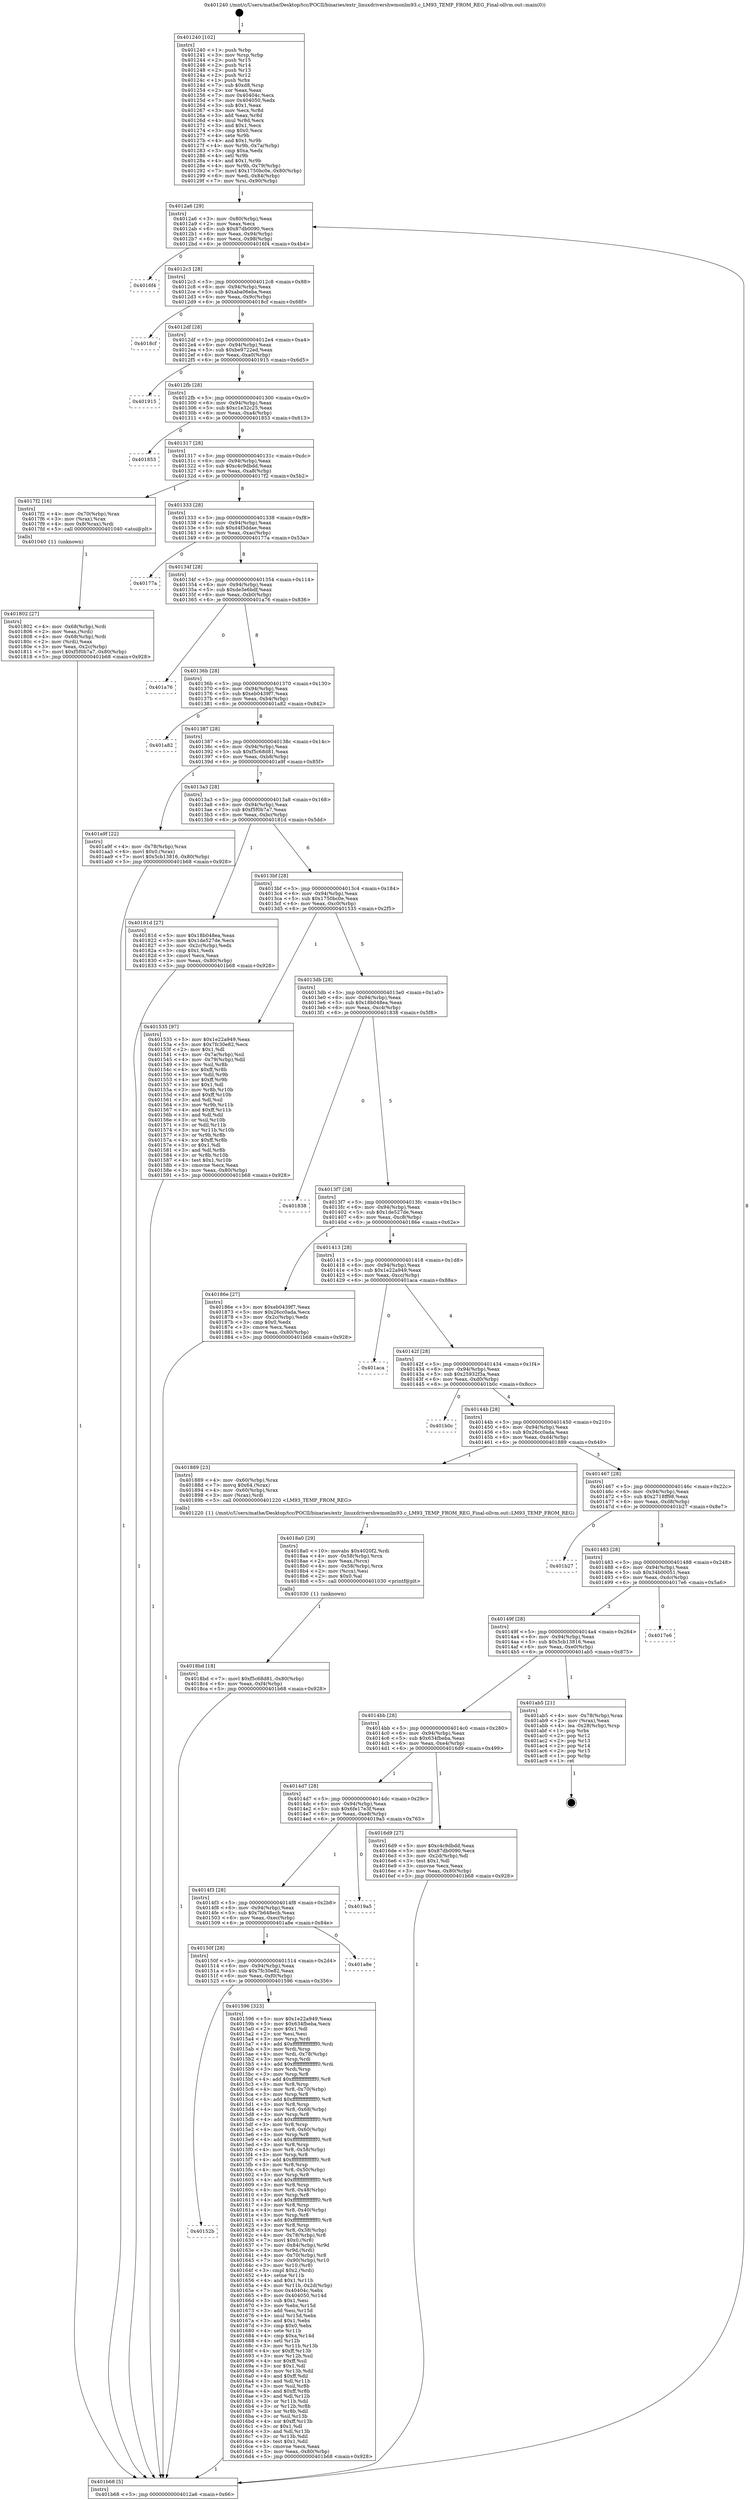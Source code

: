 digraph "0x401240" {
  label = "0x401240 (/mnt/c/Users/mathe/Desktop/tcc/POCII/binaries/extr_linuxdrivershwmonlm93.c_LM93_TEMP_FROM_REG_Final-ollvm.out::main(0))"
  labelloc = "t"
  node[shape=record]

  Entry [label="",width=0.3,height=0.3,shape=circle,fillcolor=black,style=filled]
  "0x4012a6" [label="{
     0x4012a6 [29]\l
     | [instrs]\l
     &nbsp;&nbsp;0x4012a6 \<+3\>: mov -0x80(%rbp),%eax\l
     &nbsp;&nbsp;0x4012a9 \<+2\>: mov %eax,%ecx\l
     &nbsp;&nbsp;0x4012ab \<+6\>: sub $0x87db0090,%ecx\l
     &nbsp;&nbsp;0x4012b1 \<+6\>: mov %eax,-0x94(%rbp)\l
     &nbsp;&nbsp;0x4012b7 \<+6\>: mov %ecx,-0x98(%rbp)\l
     &nbsp;&nbsp;0x4012bd \<+6\>: je 00000000004016f4 \<main+0x4b4\>\l
  }"]
  "0x4016f4" [label="{
     0x4016f4\l
  }", style=dashed]
  "0x4012c3" [label="{
     0x4012c3 [28]\l
     | [instrs]\l
     &nbsp;&nbsp;0x4012c3 \<+5\>: jmp 00000000004012c8 \<main+0x88\>\l
     &nbsp;&nbsp;0x4012c8 \<+6\>: mov -0x94(%rbp),%eax\l
     &nbsp;&nbsp;0x4012ce \<+5\>: sub $0xaba06eba,%eax\l
     &nbsp;&nbsp;0x4012d3 \<+6\>: mov %eax,-0x9c(%rbp)\l
     &nbsp;&nbsp;0x4012d9 \<+6\>: je 00000000004018cf \<main+0x68f\>\l
  }"]
  Exit [label="",width=0.3,height=0.3,shape=circle,fillcolor=black,style=filled,peripheries=2]
  "0x4018cf" [label="{
     0x4018cf\l
  }", style=dashed]
  "0x4012df" [label="{
     0x4012df [28]\l
     | [instrs]\l
     &nbsp;&nbsp;0x4012df \<+5\>: jmp 00000000004012e4 \<main+0xa4\>\l
     &nbsp;&nbsp;0x4012e4 \<+6\>: mov -0x94(%rbp),%eax\l
     &nbsp;&nbsp;0x4012ea \<+5\>: sub $0xbe9722ed,%eax\l
     &nbsp;&nbsp;0x4012ef \<+6\>: mov %eax,-0xa0(%rbp)\l
     &nbsp;&nbsp;0x4012f5 \<+6\>: je 0000000000401915 \<main+0x6d5\>\l
  }"]
  "0x4018bd" [label="{
     0x4018bd [18]\l
     | [instrs]\l
     &nbsp;&nbsp;0x4018bd \<+7\>: movl $0xf5c68d81,-0x80(%rbp)\l
     &nbsp;&nbsp;0x4018c4 \<+6\>: mov %eax,-0xf4(%rbp)\l
     &nbsp;&nbsp;0x4018ca \<+5\>: jmp 0000000000401b68 \<main+0x928\>\l
  }"]
  "0x401915" [label="{
     0x401915\l
  }", style=dashed]
  "0x4012fb" [label="{
     0x4012fb [28]\l
     | [instrs]\l
     &nbsp;&nbsp;0x4012fb \<+5\>: jmp 0000000000401300 \<main+0xc0\>\l
     &nbsp;&nbsp;0x401300 \<+6\>: mov -0x94(%rbp),%eax\l
     &nbsp;&nbsp;0x401306 \<+5\>: sub $0xc1e32c25,%eax\l
     &nbsp;&nbsp;0x40130b \<+6\>: mov %eax,-0xa4(%rbp)\l
     &nbsp;&nbsp;0x401311 \<+6\>: je 0000000000401853 \<main+0x613\>\l
  }"]
  "0x4018a0" [label="{
     0x4018a0 [29]\l
     | [instrs]\l
     &nbsp;&nbsp;0x4018a0 \<+10\>: movabs $0x4020f2,%rdi\l
     &nbsp;&nbsp;0x4018aa \<+4\>: mov -0x58(%rbp),%rcx\l
     &nbsp;&nbsp;0x4018ae \<+2\>: mov %eax,(%rcx)\l
     &nbsp;&nbsp;0x4018b0 \<+4\>: mov -0x58(%rbp),%rcx\l
     &nbsp;&nbsp;0x4018b4 \<+2\>: mov (%rcx),%esi\l
     &nbsp;&nbsp;0x4018b6 \<+2\>: mov $0x0,%al\l
     &nbsp;&nbsp;0x4018b8 \<+5\>: call 0000000000401030 \<printf@plt\>\l
     | [calls]\l
     &nbsp;&nbsp;0x401030 \{1\} (unknown)\l
  }"]
  "0x401853" [label="{
     0x401853\l
  }", style=dashed]
  "0x401317" [label="{
     0x401317 [28]\l
     | [instrs]\l
     &nbsp;&nbsp;0x401317 \<+5\>: jmp 000000000040131c \<main+0xdc\>\l
     &nbsp;&nbsp;0x40131c \<+6\>: mov -0x94(%rbp),%eax\l
     &nbsp;&nbsp;0x401322 \<+5\>: sub $0xc4c9dbdd,%eax\l
     &nbsp;&nbsp;0x401327 \<+6\>: mov %eax,-0xa8(%rbp)\l
     &nbsp;&nbsp;0x40132d \<+6\>: je 00000000004017f2 \<main+0x5b2\>\l
  }"]
  "0x401802" [label="{
     0x401802 [27]\l
     | [instrs]\l
     &nbsp;&nbsp;0x401802 \<+4\>: mov -0x68(%rbp),%rdi\l
     &nbsp;&nbsp;0x401806 \<+2\>: mov %eax,(%rdi)\l
     &nbsp;&nbsp;0x401808 \<+4\>: mov -0x68(%rbp),%rdi\l
     &nbsp;&nbsp;0x40180c \<+2\>: mov (%rdi),%eax\l
     &nbsp;&nbsp;0x40180e \<+3\>: mov %eax,-0x2c(%rbp)\l
     &nbsp;&nbsp;0x401811 \<+7\>: movl $0xf5f0b7a7,-0x80(%rbp)\l
     &nbsp;&nbsp;0x401818 \<+5\>: jmp 0000000000401b68 \<main+0x928\>\l
  }"]
  "0x4017f2" [label="{
     0x4017f2 [16]\l
     | [instrs]\l
     &nbsp;&nbsp;0x4017f2 \<+4\>: mov -0x70(%rbp),%rax\l
     &nbsp;&nbsp;0x4017f6 \<+3\>: mov (%rax),%rax\l
     &nbsp;&nbsp;0x4017f9 \<+4\>: mov 0x8(%rax),%rdi\l
     &nbsp;&nbsp;0x4017fd \<+5\>: call 0000000000401040 \<atoi@plt\>\l
     | [calls]\l
     &nbsp;&nbsp;0x401040 \{1\} (unknown)\l
  }"]
  "0x401333" [label="{
     0x401333 [28]\l
     | [instrs]\l
     &nbsp;&nbsp;0x401333 \<+5\>: jmp 0000000000401338 \<main+0xf8\>\l
     &nbsp;&nbsp;0x401338 \<+6\>: mov -0x94(%rbp),%eax\l
     &nbsp;&nbsp;0x40133e \<+5\>: sub $0xd4f3ddae,%eax\l
     &nbsp;&nbsp;0x401343 \<+6\>: mov %eax,-0xac(%rbp)\l
     &nbsp;&nbsp;0x401349 \<+6\>: je 000000000040177a \<main+0x53a\>\l
  }"]
  "0x40152b" [label="{
     0x40152b\l
  }", style=dashed]
  "0x40177a" [label="{
     0x40177a\l
  }", style=dashed]
  "0x40134f" [label="{
     0x40134f [28]\l
     | [instrs]\l
     &nbsp;&nbsp;0x40134f \<+5\>: jmp 0000000000401354 \<main+0x114\>\l
     &nbsp;&nbsp;0x401354 \<+6\>: mov -0x94(%rbp),%eax\l
     &nbsp;&nbsp;0x40135a \<+5\>: sub $0xde3e6bdf,%eax\l
     &nbsp;&nbsp;0x40135f \<+6\>: mov %eax,-0xb0(%rbp)\l
     &nbsp;&nbsp;0x401365 \<+6\>: je 0000000000401a76 \<main+0x836\>\l
  }"]
  "0x401596" [label="{
     0x401596 [323]\l
     | [instrs]\l
     &nbsp;&nbsp;0x401596 \<+5\>: mov $0x1e22a949,%eax\l
     &nbsp;&nbsp;0x40159b \<+5\>: mov $0x634fbeba,%ecx\l
     &nbsp;&nbsp;0x4015a0 \<+2\>: mov $0x1,%dl\l
     &nbsp;&nbsp;0x4015a2 \<+2\>: xor %esi,%esi\l
     &nbsp;&nbsp;0x4015a4 \<+3\>: mov %rsp,%rdi\l
     &nbsp;&nbsp;0x4015a7 \<+4\>: add $0xfffffffffffffff0,%rdi\l
     &nbsp;&nbsp;0x4015ab \<+3\>: mov %rdi,%rsp\l
     &nbsp;&nbsp;0x4015ae \<+4\>: mov %rdi,-0x78(%rbp)\l
     &nbsp;&nbsp;0x4015b2 \<+3\>: mov %rsp,%rdi\l
     &nbsp;&nbsp;0x4015b5 \<+4\>: add $0xfffffffffffffff0,%rdi\l
     &nbsp;&nbsp;0x4015b9 \<+3\>: mov %rdi,%rsp\l
     &nbsp;&nbsp;0x4015bc \<+3\>: mov %rsp,%r8\l
     &nbsp;&nbsp;0x4015bf \<+4\>: add $0xfffffffffffffff0,%r8\l
     &nbsp;&nbsp;0x4015c3 \<+3\>: mov %r8,%rsp\l
     &nbsp;&nbsp;0x4015c6 \<+4\>: mov %r8,-0x70(%rbp)\l
     &nbsp;&nbsp;0x4015ca \<+3\>: mov %rsp,%r8\l
     &nbsp;&nbsp;0x4015cd \<+4\>: add $0xfffffffffffffff0,%r8\l
     &nbsp;&nbsp;0x4015d1 \<+3\>: mov %r8,%rsp\l
     &nbsp;&nbsp;0x4015d4 \<+4\>: mov %r8,-0x68(%rbp)\l
     &nbsp;&nbsp;0x4015d8 \<+3\>: mov %rsp,%r8\l
     &nbsp;&nbsp;0x4015db \<+4\>: add $0xfffffffffffffff0,%r8\l
     &nbsp;&nbsp;0x4015df \<+3\>: mov %r8,%rsp\l
     &nbsp;&nbsp;0x4015e2 \<+4\>: mov %r8,-0x60(%rbp)\l
     &nbsp;&nbsp;0x4015e6 \<+3\>: mov %rsp,%r8\l
     &nbsp;&nbsp;0x4015e9 \<+4\>: add $0xfffffffffffffff0,%r8\l
     &nbsp;&nbsp;0x4015ed \<+3\>: mov %r8,%rsp\l
     &nbsp;&nbsp;0x4015f0 \<+4\>: mov %r8,-0x58(%rbp)\l
     &nbsp;&nbsp;0x4015f4 \<+3\>: mov %rsp,%r8\l
     &nbsp;&nbsp;0x4015f7 \<+4\>: add $0xfffffffffffffff0,%r8\l
     &nbsp;&nbsp;0x4015fb \<+3\>: mov %r8,%rsp\l
     &nbsp;&nbsp;0x4015fe \<+4\>: mov %r8,-0x50(%rbp)\l
     &nbsp;&nbsp;0x401602 \<+3\>: mov %rsp,%r8\l
     &nbsp;&nbsp;0x401605 \<+4\>: add $0xfffffffffffffff0,%r8\l
     &nbsp;&nbsp;0x401609 \<+3\>: mov %r8,%rsp\l
     &nbsp;&nbsp;0x40160c \<+4\>: mov %r8,-0x48(%rbp)\l
     &nbsp;&nbsp;0x401610 \<+3\>: mov %rsp,%r8\l
     &nbsp;&nbsp;0x401613 \<+4\>: add $0xfffffffffffffff0,%r8\l
     &nbsp;&nbsp;0x401617 \<+3\>: mov %r8,%rsp\l
     &nbsp;&nbsp;0x40161a \<+4\>: mov %r8,-0x40(%rbp)\l
     &nbsp;&nbsp;0x40161e \<+3\>: mov %rsp,%r8\l
     &nbsp;&nbsp;0x401621 \<+4\>: add $0xfffffffffffffff0,%r8\l
     &nbsp;&nbsp;0x401625 \<+3\>: mov %r8,%rsp\l
     &nbsp;&nbsp;0x401628 \<+4\>: mov %r8,-0x38(%rbp)\l
     &nbsp;&nbsp;0x40162c \<+4\>: mov -0x78(%rbp),%r8\l
     &nbsp;&nbsp;0x401630 \<+7\>: movl $0x0,(%r8)\l
     &nbsp;&nbsp;0x401637 \<+7\>: mov -0x84(%rbp),%r9d\l
     &nbsp;&nbsp;0x40163e \<+3\>: mov %r9d,(%rdi)\l
     &nbsp;&nbsp;0x401641 \<+4\>: mov -0x70(%rbp),%r8\l
     &nbsp;&nbsp;0x401645 \<+7\>: mov -0x90(%rbp),%r10\l
     &nbsp;&nbsp;0x40164c \<+3\>: mov %r10,(%r8)\l
     &nbsp;&nbsp;0x40164f \<+3\>: cmpl $0x2,(%rdi)\l
     &nbsp;&nbsp;0x401652 \<+4\>: setne %r11b\l
     &nbsp;&nbsp;0x401656 \<+4\>: and $0x1,%r11b\l
     &nbsp;&nbsp;0x40165a \<+4\>: mov %r11b,-0x2d(%rbp)\l
     &nbsp;&nbsp;0x40165e \<+7\>: mov 0x40404c,%ebx\l
     &nbsp;&nbsp;0x401665 \<+8\>: mov 0x404050,%r14d\l
     &nbsp;&nbsp;0x40166d \<+3\>: sub $0x1,%esi\l
     &nbsp;&nbsp;0x401670 \<+3\>: mov %ebx,%r15d\l
     &nbsp;&nbsp;0x401673 \<+3\>: add %esi,%r15d\l
     &nbsp;&nbsp;0x401676 \<+4\>: imul %r15d,%ebx\l
     &nbsp;&nbsp;0x40167a \<+3\>: and $0x1,%ebx\l
     &nbsp;&nbsp;0x40167d \<+3\>: cmp $0x0,%ebx\l
     &nbsp;&nbsp;0x401680 \<+4\>: sete %r11b\l
     &nbsp;&nbsp;0x401684 \<+4\>: cmp $0xa,%r14d\l
     &nbsp;&nbsp;0x401688 \<+4\>: setl %r12b\l
     &nbsp;&nbsp;0x40168c \<+3\>: mov %r11b,%r13b\l
     &nbsp;&nbsp;0x40168f \<+4\>: xor $0xff,%r13b\l
     &nbsp;&nbsp;0x401693 \<+3\>: mov %r12b,%sil\l
     &nbsp;&nbsp;0x401696 \<+4\>: xor $0xff,%sil\l
     &nbsp;&nbsp;0x40169a \<+3\>: xor $0x1,%dl\l
     &nbsp;&nbsp;0x40169d \<+3\>: mov %r13b,%dil\l
     &nbsp;&nbsp;0x4016a0 \<+4\>: and $0xff,%dil\l
     &nbsp;&nbsp;0x4016a4 \<+3\>: and %dl,%r11b\l
     &nbsp;&nbsp;0x4016a7 \<+3\>: mov %sil,%r8b\l
     &nbsp;&nbsp;0x4016aa \<+4\>: and $0xff,%r8b\l
     &nbsp;&nbsp;0x4016ae \<+3\>: and %dl,%r12b\l
     &nbsp;&nbsp;0x4016b1 \<+3\>: or %r11b,%dil\l
     &nbsp;&nbsp;0x4016b4 \<+3\>: or %r12b,%r8b\l
     &nbsp;&nbsp;0x4016b7 \<+3\>: xor %r8b,%dil\l
     &nbsp;&nbsp;0x4016ba \<+3\>: or %sil,%r13b\l
     &nbsp;&nbsp;0x4016bd \<+4\>: xor $0xff,%r13b\l
     &nbsp;&nbsp;0x4016c1 \<+3\>: or $0x1,%dl\l
     &nbsp;&nbsp;0x4016c4 \<+3\>: and %dl,%r13b\l
     &nbsp;&nbsp;0x4016c7 \<+3\>: or %r13b,%dil\l
     &nbsp;&nbsp;0x4016ca \<+4\>: test $0x1,%dil\l
     &nbsp;&nbsp;0x4016ce \<+3\>: cmovne %ecx,%eax\l
     &nbsp;&nbsp;0x4016d1 \<+3\>: mov %eax,-0x80(%rbp)\l
     &nbsp;&nbsp;0x4016d4 \<+5\>: jmp 0000000000401b68 \<main+0x928\>\l
  }"]
  "0x401a76" [label="{
     0x401a76\l
  }", style=dashed]
  "0x40136b" [label="{
     0x40136b [28]\l
     | [instrs]\l
     &nbsp;&nbsp;0x40136b \<+5\>: jmp 0000000000401370 \<main+0x130\>\l
     &nbsp;&nbsp;0x401370 \<+6\>: mov -0x94(%rbp),%eax\l
     &nbsp;&nbsp;0x401376 \<+5\>: sub $0xeb0439f7,%eax\l
     &nbsp;&nbsp;0x40137b \<+6\>: mov %eax,-0xb4(%rbp)\l
     &nbsp;&nbsp;0x401381 \<+6\>: je 0000000000401a82 \<main+0x842\>\l
  }"]
  "0x40150f" [label="{
     0x40150f [28]\l
     | [instrs]\l
     &nbsp;&nbsp;0x40150f \<+5\>: jmp 0000000000401514 \<main+0x2d4\>\l
     &nbsp;&nbsp;0x401514 \<+6\>: mov -0x94(%rbp),%eax\l
     &nbsp;&nbsp;0x40151a \<+5\>: sub $0x7fc30e82,%eax\l
     &nbsp;&nbsp;0x40151f \<+6\>: mov %eax,-0xf0(%rbp)\l
     &nbsp;&nbsp;0x401525 \<+6\>: je 0000000000401596 \<main+0x356\>\l
  }"]
  "0x401a82" [label="{
     0x401a82\l
  }", style=dashed]
  "0x401387" [label="{
     0x401387 [28]\l
     | [instrs]\l
     &nbsp;&nbsp;0x401387 \<+5\>: jmp 000000000040138c \<main+0x14c\>\l
     &nbsp;&nbsp;0x40138c \<+6\>: mov -0x94(%rbp),%eax\l
     &nbsp;&nbsp;0x401392 \<+5\>: sub $0xf5c68d81,%eax\l
     &nbsp;&nbsp;0x401397 \<+6\>: mov %eax,-0xb8(%rbp)\l
     &nbsp;&nbsp;0x40139d \<+6\>: je 0000000000401a9f \<main+0x85f\>\l
  }"]
  "0x401a8e" [label="{
     0x401a8e\l
  }", style=dashed]
  "0x401a9f" [label="{
     0x401a9f [22]\l
     | [instrs]\l
     &nbsp;&nbsp;0x401a9f \<+4\>: mov -0x78(%rbp),%rax\l
     &nbsp;&nbsp;0x401aa3 \<+6\>: movl $0x0,(%rax)\l
     &nbsp;&nbsp;0x401aa9 \<+7\>: movl $0x5cb13816,-0x80(%rbp)\l
     &nbsp;&nbsp;0x401ab0 \<+5\>: jmp 0000000000401b68 \<main+0x928\>\l
  }"]
  "0x4013a3" [label="{
     0x4013a3 [28]\l
     | [instrs]\l
     &nbsp;&nbsp;0x4013a3 \<+5\>: jmp 00000000004013a8 \<main+0x168\>\l
     &nbsp;&nbsp;0x4013a8 \<+6\>: mov -0x94(%rbp),%eax\l
     &nbsp;&nbsp;0x4013ae \<+5\>: sub $0xf5f0b7a7,%eax\l
     &nbsp;&nbsp;0x4013b3 \<+6\>: mov %eax,-0xbc(%rbp)\l
     &nbsp;&nbsp;0x4013b9 \<+6\>: je 000000000040181d \<main+0x5dd\>\l
  }"]
  "0x4014f3" [label="{
     0x4014f3 [28]\l
     | [instrs]\l
     &nbsp;&nbsp;0x4014f3 \<+5\>: jmp 00000000004014f8 \<main+0x2b8\>\l
     &nbsp;&nbsp;0x4014f8 \<+6\>: mov -0x94(%rbp),%eax\l
     &nbsp;&nbsp;0x4014fe \<+5\>: sub $0x7b648ecb,%eax\l
     &nbsp;&nbsp;0x401503 \<+6\>: mov %eax,-0xec(%rbp)\l
     &nbsp;&nbsp;0x401509 \<+6\>: je 0000000000401a8e \<main+0x84e\>\l
  }"]
  "0x40181d" [label="{
     0x40181d [27]\l
     | [instrs]\l
     &nbsp;&nbsp;0x40181d \<+5\>: mov $0x18b048ea,%eax\l
     &nbsp;&nbsp;0x401822 \<+5\>: mov $0x1de527de,%ecx\l
     &nbsp;&nbsp;0x401827 \<+3\>: mov -0x2c(%rbp),%edx\l
     &nbsp;&nbsp;0x40182a \<+3\>: cmp $0x1,%edx\l
     &nbsp;&nbsp;0x40182d \<+3\>: cmovl %ecx,%eax\l
     &nbsp;&nbsp;0x401830 \<+3\>: mov %eax,-0x80(%rbp)\l
     &nbsp;&nbsp;0x401833 \<+5\>: jmp 0000000000401b68 \<main+0x928\>\l
  }"]
  "0x4013bf" [label="{
     0x4013bf [28]\l
     | [instrs]\l
     &nbsp;&nbsp;0x4013bf \<+5\>: jmp 00000000004013c4 \<main+0x184\>\l
     &nbsp;&nbsp;0x4013c4 \<+6\>: mov -0x94(%rbp),%eax\l
     &nbsp;&nbsp;0x4013ca \<+5\>: sub $0x1750bc0e,%eax\l
     &nbsp;&nbsp;0x4013cf \<+6\>: mov %eax,-0xc0(%rbp)\l
     &nbsp;&nbsp;0x4013d5 \<+6\>: je 0000000000401535 \<main+0x2f5\>\l
  }"]
  "0x4019a5" [label="{
     0x4019a5\l
  }", style=dashed]
  "0x401535" [label="{
     0x401535 [97]\l
     | [instrs]\l
     &nbsp;&nbsp;0x401535 \<+5\>: mov $0x1e22a949,%eax\l
     &nbsp;&nbsp;0x40153a \<+5\>: mov $0x7fc30e82,%ecx\l
     &nbsp;&nbsp;0x40153f \<+2\>: mov $0x1,%dl\l
     &nbsp;&nbsp;0x401541 \<+4\>: mov -0x7a(%rbp),%sil\l
     &nbsp;&nbsp;0x401545 \<+4\>: mov -0x79(%rbp),%dil\l
     &nbsp;&nbsp;0x401549 \<+3\>: mov %sil,%r8b\l
     &nbsp;&nbsp;0x40154c \<+4\>: xor $0xff,%r8b\l
     &nbsp;&nbsp;0x401550 \<+3\>: mov %dil,%r9b\l
     &nbsp;&nbsp;0x401553 \<+4\>: xor $0xff,%r9b\l
     &nbsp;&nbsp;0x401557 \<+3\>: xor $0x1,%dl\l
     &nbsp;&nbsp;0x40155a \<+3\>: mov %r8b,%r10b\l
     &nbsp;&nbsp;0x40155d \<+4\>: and $0xff,%r10b\l
     &nbsp;&nbsp;0x401561 \<+3\>: and %dl,%sil\l
     &nbsp;&nbsp;0x401564 \<+3\>: mov %r9b,%r11b\l
     &nbsp;&nbsp;0x401567 \<+4\>: and $0xff,%r11b\l
     &nbsp;&nbsp;0x40156b \<+3\>: and %dl,%dil\l
     &nbsp;&nbsp;0x40156e \<+3\>: or %sil,%r10b\l
     &nbsp;&nbsp;0x401571 \<+3\>: or %dil,%r11b\l
     &nbsp;&nbsp;0x401574 \<+3\>: xor %r11b,%r10b\l
     &nbsp;&nbsp;0x401577 \<+3\>: or %r9b,%r8b\l
     &nbsp;&nbsp;0x40157a \<+4\>: xor $0xff,%r8b\l
     &nbsp;&nbsp;0x40157e \<+3\>: or $0x1,%dl\l
     &nbsp;&nbsp;0x401581 \<+3\>: and %dl,%r8b\l
     &nbsp;&nbsp;0x401584 \<+3\>: or %r8b,%r10b\l
     &nbsp;&nbsp;0x401587 \<+4\>: test $0x1,%r10b\l
     &nbsp;&nbsp;0x40158b \<+3\>: cmovne %ecx,%eax\l
     &nbsp;&nbsp;0x40158e \<+3\>: mov %eax,-0x80(%rbp)\l
     &nbsp;&nbsp;0x401591 \<+5\>: jmp 0000000000401b68 \<main+0x928\>\l
  }"]
  "0x4013db" [label="{
     0x4013db [28]\l
     | [instrs]\l
     &nbsp;&nbsp;0x4013db \<+5\>: jmp 00000000004013e0 \<main+0x1a0\>\l
     &nbsp;&nbsp;0x4013e0 \<+6\>: mov -0x94(%rbp),%eax\l
     &nbsp;&nbsp;0x4013e6 \<+5\>: sub $0x18b048ea,%eax\l
     &nbsp;&nbsp;0x4013eb \<+6\>: mov %eax,-0xc4(%rbp)\l
     &nbsp;&nbsp;0x4013f1 \<+6\>: je 0000000000401838 \<main+0x5f8\>\l
  }"]
  "0x401b68" [label="{
     0x401b68 [5]\l
     | [instrs]\l
     &nbsp;&nbsp;0x401b68 \<+5\>: jmp 00000000004012a6 \<main+0x66\>\l
  }"]
  "0x401240" [label="{
     0x401240 [102]\l
     | [instrs]\l
     &nbsp;&nbsp;0x401240 \<+1\>: push %rbp\l
     &nbsp;&nbsp;0x401241 \<+3\>: mov %rsp,%rbp\l
     &nbsp;&nbsp;0x401244 \<+2\>: push %r15\l
     &nbsp;&nbsp;0x401246 \<+2\>: push %r14\l
     &nbsp;&nbsp;0x401248 \<+2\>: push %r13\l
     &nbsp;&nbsp;0x40124a \<+2\>: push %r12\l
     &nbsp;&nbsp;0x40124c \<+1\>: push %rbx\l
     &nbsp;&nbsp;0x40124d \<+7\>: sub $0xd8,%rsp\l
     &nbsp;&nbsp;0x401254 \<+2\>: xor %eax,%eax\l
     &nbsp;&nbsp;0x401256 \<+7\>: mov 0x40404c,%ecx\l
     &nbsp;&nbsp;0x40125d \<+7\>: mov 0x404050,%edx\l
     &nbsp;&nbsp;0x401264 \<+3\>: sub $0x1,%eax\l
     &nbsp;&nbsp;0x401267 \<+3\>: mov %ecx,%r8d\l
     &nbsp;&nbsp;0x40126a \<+3\>: add %eax,%r8d\l
     &nbsp;&nbsp;0x40126d \<+4\>: imul %r8d,%ecx\l
     &nbsp;&nbsp;0x401271 \<+3\>: and $0x1,%ecx\l
     &nbsp;&nbsp;0x401274 \<+3\>: cmp $0x0,%ecx\l
     &nbsp;&nbsp;0x401277 \<+4\>: sete %r9b\l
     &nbsp;&nbsp;0x40127b \<+4\>: and $0x1,%r9b\l
     &nbsp;&nbsp;0x40127f \<+4\>: mov %r9b,-0x7a(%rbp)\l
     &nbsp;&nbsp;0x401283 \<+3\>: cmp $0xa,%edx\l
     &nbsp;&nbsp;0x401286 \<+4\>: setl %r9b\l
     &nbsp;&nbsp;0x40128a \<+4\>: and $0x1,%r9b\l
     &nbsp;&nbsp;0x40128e \<+4\>: mov %r9b,-0x79(%rbp)\l
     &nbsp;&nbsp;0x401292 \<+7\>: movl $0x1750bc0e,-0x80(%rbp)\l
     &nbsp;&nbsp;0x401299 \<+6\>: mov %edi,-0x84(%rbp)\l
     &nbsp;&nbsp;0x40129f \<+7\>: mov %rsi,-0x90(%rbp)\l
  }"]
  "0x4014d7" [label="{
     0x4014d7 [28]\l
     | [instrs]\l
     &nbsp;&nbsp;0x4014d7 \<+5\>: jmp 00000000004014dc \<main+0x29c\>\l
     &nbsp;&nbsp;0x4014dc \<+6\>: mov -0x94(%rbp),%eax\l
     &nbsp;&nbsp;0x4014e2 \<+5\>: sub $0x6fe17e3f,%eax\l
     &nbsp;&nbsp;0x4014e7 \<+6\>: mov %eax,-0xe8(%rbp)\l
     &nbsp;&nbsp;0x4014ed \<+6\>: je 00000000004019a5 \<main+0x765\>\l
  }"]
  "0x401838" [label="{
     0x401838\l
  }", style=dashed]
  "0x4013f7" [label="{
     0x4013f7 [28]\l
     | [instrs]\l
     &nbsp;&nbsp;0x4013f7 \<+5\>: jmp 00000000004013fc \<main+0x1bc\>\l
     &nbsp;&nbsp;0x4013fc \<+6\>: mov -0x94(%rbp),%eax\l
     &nbsp;&nbsp;0x401402 \<+5\>: sub $0x1de527de,%eax\l
     &nbsp;&nbsp;0x401407 \<+6\>: mov %eax,-0xc8(%rbp)\l
     &nbsp;&nbsp;0x40140d \<+6\>: je 000000000040186e \<main+0x62e\>\l
  }"]
  "0x4016d9" [label="{
     0x4016d9 [27]\l
     | [instrs]\l
     &nbsp;&nbsp;0x4016d9 \<+5\>: mov $0xc4c9dbdd,%eax\l
     &nbsp;&nbsp;0x4016de \<+5\>: mov $0x87db0090,%ecx\l
     &nbsp;&nbsp;0x4016e3 \<+3\>: mov -0x2d(%rbp),%dl\l
     &nbsp;&nbsp;0x4016e6 \<+3\>: test $0x1,%dl\l
     &nbsp;&nbsp;0x4016e9 \<+3\>: cmovne %ecx,%eax\l
     &nbsp;&nbsp;0x4016ec \<+3\>: mov %eax,-0x80(%rbp)\l
     &nbsp;&nbsp;0x4016ef \<+5\>: jmp 0000000000401b68 \<main+0x928\>\l
  }"]
  "0x40186e" [label="{
     0x40186e [27]\l
     | [instrs]\l
     &nbsp;&nbsp;0x40186e \<+5\>: mov $0xeb0439f7,%eax\l
     &nbsp;&nbsp;0x401873 \<+5\>: mov $0x26cc0ada,%ecx\l
     &nbsp;&nbsp;0x401878 \<+3\>: mov -0x2c(%rbp),%edx\l
     &nbsp;&nbsp;0x40187b \<+3\>: cmp $0x0,%edx\l
     &nbsp;&nbsp;0x40187e \<+3\>: cmove %ecx,%eax\l
     &nbsp;&nbsp;0x401881 \<+3\>: mov %eax,-0x80(%rbp)\l
     &nbsp;&nbsp;0x401884 \<+5\>: jmp 0000000000401b68 \<main+0x928\>\l
  }"]
  "0x401413" [label="{
     0x401413 [28]\l
     | [instrs]\l
     &nbsp;&nbsp;0x401413 \<+5\>: jmp 0000000000401418 \<main+0x1d8\>\l
     &nbsp;&nbsp;0x401418 \<+6\>: mov -0x94(%rbp),%eax\l
     &nbsp;&nbsp;0x40141e \<+5\>: sub $0x1e22a949,%eax\l
     &nbsp;&nbsp;0x401423 \<+6\>: mov %eax,-0xcc(%rbp)\l
     &nbsp;&nbsp;0x401429 \<+6\>: je 0000000000401aca \<main+0x88a\>\l
  }"]
  "0x4014bb" [label="{
     0x4014bb [28]\l
     | [instrs]\l
     &nbsp;&nbsp;0x4014bb \<+5\>: jmp 00000000004014c0 \<main+0x280\>\l
     &nbsp;&nbsp;0x4014c0 \<+6\>: mov -0x94(%rbp),%eax\l
     &nbsp;&nbsp;0x4014c6 \<+5\>: sub $0x634fbeba,%eax\l
     &nbsp;&nbsp;0x4014cb \<+6\>: mov %eax,-0xe4(%rbp)\l
     &nbsp;&nbsp;0x4014d1 \<+6\>: je 00000000004016d9 \<main+0x499\>\l
  }"]
  "0x401aca" [label="{
     0x401aca\l
  }", style=dashed]
  "0x40142f" [label="{
     0x40142f [28]\l
     | [instrs]\l
     &nbsp;&nbsp;0x40142f \<+5\>: jmp 0000000000401434 \<main+0x1f4\>\l
     &nbsp;&nbsp;0x401434 \<+6\>: mov -0x94(%rbp),%eax\l
     &nbsp;&nbsp;0x40143a \<+5\>: sub $0x25932f3a,%eax\l
     &nbsp;&nbsp;0x40143f \<+6\>: mov %eax,-0xd0(%rbp)\l
     &nbsp;&nbsp;0x401445 \<+6\>: je 0000000000401b0c \<main+0x8cc\>\l
  }"]
  "0x401ab5" [label="{
     0x401ab5 [21]\l
     | [instrs]\l
     &nbsp;&nbsp;0x401ab5 \<+4\>: mov -0x78(%rbp),%rax\l
     &nbsp;&nbsp;0x401ab9 \<+2\>: mov (%rax),%eax\l
     &nbsp;&nbsp;0x401abb \<+4\>: lea -0x28(%rbp),%rsp\l
     &nbsp;&nbsp;0x401abf \<+1\>: pop %rbx\l
     &nbsp;&nbsp;0x401ac0 \<+2\>: pop %r12\l
     &nbsp;&nbsp;0x401ac2 \<+2\>: pop %r13\l
     &nbsp;&nbsp;0x401ac4 \<+2\>: pop %r14\l
     &nbsp;&nbsp;0x401ac6 \<+2\>: pop %r15\l
     &nbsp;&nbsp;0x401ac8 \<+1\>: pop %rbp\l
     &nbsp;&nbsp;0x401ac9 \<+1\>: ret\l
  }"]
  "0x401b0c" [label="{
     0x401b0c\l
  }", style=dashed]
  "0x40144b" [label="{
     0x40144b [28]\l
     | [instrs]\l
     &nbsp;&nbsp;0x40144b \<+5\>: jmp 0000000000401450 \<main+0x210\>\l
     &nbsp;&nbsp;0x401450 \<+6\>: mov -0x94(%rbp),%eax\l
     &nbsp;&nbsp;0x401456 \<+5\>: sub $0x26cc0ada,%eax\l
     &nbsp;&nbsp;0x40145b \<+6\>: mov %eax,-0xd4(%rbp)\l
     &nbsp;&nbsp;0x401461 \<+6\>: je 0000000000401889 \<main+0x649\>\l
  }"]
  "0x40149f" [label="{
     0x40149f [28]\l
     | [instrs]\l
     &nbsp;&nbsp;0x40149f \<+5\>: jmp 00000000004014a4 \<main+0x264\>\l
     &nbsp;&nbsp;0x4014a4 \<+6\>: mov -0x94(%rbp),%eax\l
     &nbsp;&nbsp;0x4014aa \<+5\>: sub $0x5cb13816,%eax\l
     &nbsp;&nbsp;0x4014af \<+6\>: mov %eax,-0xe0(%rbp)\l
     &nbsp;&nbsp;0x4014b5 \<+6\>: je 0000000000401ab5 \<main+0x875\>\l
  }"]
  "0x401889" [label="{
     0x401889 [23]\l
     | [instrs]\l
     &nbsp;&nbsp;0x401889 \<+4\>: mov -0x60(%rbp),%rax\l
     &nbsp;&nbsp;0x40188d \<+7\>: movq $0x64,(%rax)\l
     &nbsp;&nbsp;0x401894 \<+4\>: mov -0x60(%rbp),%rax\l
     &nbsp;&nbsp;0x401898 \<+3\>: mov (%rax),%rdi\l
     &nbsp;&nbsp;0x40189b \<+5\>: call 0000000000401220 \<LM93_TEMP_FROM_REG\>\l
     | [calls]\l
     &nbsp;&nbsp;0x401220 \{1\} (/mnt/c/Users/mathe/Desktop/tcc/POCII/binaries/extr_linuxdrivershwmonlm93.c_LM93_TEMP_FROM_REG_Final-ollvm.out::LM93_TEMP_FROM_REG)\l
  }"]
  "0x401467" [label="{
     0x401467 [28]\l
     | [instrs]\l
     &nbsp;&nbsp;0x401467 \<+5\>: jmp 000000000040146c \<main+0x22c\>\l
     &nbsp;&nbsp;0x40146c \<+6\>: mov -0x94(%rbp),%eax\l
     &nbsp;&nbsp;0x401472 \<+5\>: sub $0x2718ff98,%eax\l
     &nbsp;&nbsp;0x401477 \<+6\>: mov %eax,-0xd8(%rbp)\l
     &nbsp;&nbsp;0x40147d \<+6\>: je 0000000000401b27 \<main+0x8e7\>\l
  }"]
  "0x4017e6" [label="{
     0x4017e6\l
  }", style=dashed]
  "0x401b27" [label="{
     0x401b27\l
  }", style=dashed]
  "0x401483" [label="{
     0x401483 [28]\l
     | [instrs]\l
     &nbsp;&nbsp;0x401483 \<+5\>: jmp 0000000000401488 \<main+0x248\>\l
     &nbsp;&nbsp;0x401488 \<+6\>: mov -0x94(%rbp),%eax\l
     &nbsp;&nbsp;0x40148e \<+5\>: sub $0x34b00051,%eax\l
     &nbsp;&nbsp;0x401493 \<+6\>: mov %eax,-0xdc(%rbp)\l
     &nbsp;&nbsp;0x401499 \<+6\>: je 00000000004017e6 \<main+0x5a6\>\l
  }"]
  Entry -> "0x401240" [label=" 1"]
  "0x4012a6" -> "0x4016f4" [label=" 0"]
  "0x4012a6" -> "0x4012c3" [label=" 9"]
  "0x401ab5" -> Exit [label=" 1"]
  "0x4012c3" -> "0x4018cf" [label=" 0"]
  "0x4012c3" -> "0x4012df" [label=" 9"]
  "0x401a9f" -> "0x401b68" [label=" 1"]
  "0x4012df" -> "0x401915" [label=" 0"]
  "0x4012df" -> "0x4012fb" [label=" 9"]
  "0x4018bd" -> "0x401b68" [label=" 1"]
  "0x4012fb" -> "0x401853" [label=" 0"]
  "0x4012fb" -> "0x401317" [label=" 9"]
  "0x4018a0" -> "0x4018bd" [label=" 1"]
  "0x401317" -> "0x4017f2" [label=" 1"]
  "0x401317" -> "0x401333" [label=" 8"]
  "0x401889" -> "0x4018a0" [label=" 1"]
  "0x401333" -> "0x40177a" [label=" 0"]
  "0x401333" -> "0x40134f" [label=" 8"]
  "0x40181d" -> "0x401b68" [label=" 1"]
  "0x40134f" -> "0x401a76" [label=" 0"]
  "0x40134f" -> "0x40136b" [label=" 8"]
  "0x401802" -> "0x401b68" [label=" 1"]
  "0x40136b" -> "0x401a82" [label=" 0"]
  "0x40136b" -> "0x401387" [label=" 8"]
  "0x4016d9" -> "0x401b68" [label=" 1"]
  "0x401387" -> "0x401a9f" [label=" 1"]
  "0x401387" -> "0x4013a3" [label=" 7"]
  "0x401596" -> "0x401b68" [label=" 1"]
  "0x4013a3" -> "0x40181d" [label=" 1"]
  "0x4013a3" -> "0x4013bf" [label=" 6"]
  "0x40150f" -> "0x40152b" [label=" 0"]
  "0x4013bf" -> "0x401535" [label=" 1"]
  "0x4013bf" -> "0x4013db" [label=" 5"]
  "0x401535" -> "0x401b68" [label=" 1"]
  "0x401240" -> "0x4012a6" [label=" 1"]
  "0x401b68" -> "0x4012a6" [label=" 8"]
  "0x40150f" -> "0x401596" [label=" 1"]
  "0x4013db" -> "0x401838" [label=" 0"]
  "0x4013db" -> "0x4013f7" [label=" 5"]
  "0x4014f3" -> "0x40150f" [label=" 1"]
  "0x4013f7" -> "0x40186e" [label=" 1"]
  "0x4013f7" -> "0x401413" [label=" 4"]
  "0x4014f3" -> "0x401a8e" [label=" 0"]
  "0x401413" -> "0x401aca" [label=" 0"]
  "0x401413" -> "0x40142f" [label=" 4"]
  "0x4014d7" -> "0x4014f3" [label=" 1"]
  "0x40142f" -> "0x401b0c" [label=" 0"]
  "0x40142f" -> "0x40144b" [label=" 4"]
  "0x4014d7" -> "0x4019a5" [label=" 0"]
  "0x40144b" -> "0x401889" [label=" 1"]
  "0x40144b" -> "0x401467" [label=" 3"]
  "0x4014bb" -> "0x4014d7" [label=" 1"]
  "0x401467" -> "0x401b27" [label=" 0"]
  "0x401467" -> "0x401483" [label=" 3"]
  "0x4014bb" -> "0x4016d9" [label=" 1"]
  "0x401483" -> "0x4017e6" [label=" 0"]
  "0x401483" -> "0x40149f" [label=" 3"]
  "0x4017f2" -> "0x401802" [label=" 1"]
  "0x40149f" -> "0x401ab5" [label=" 1"]
  "0x40149f" -> "0x4014bb" [label=" 2"]
  "0x40186e" -> "0x401b68" [label=" 1"]
}
